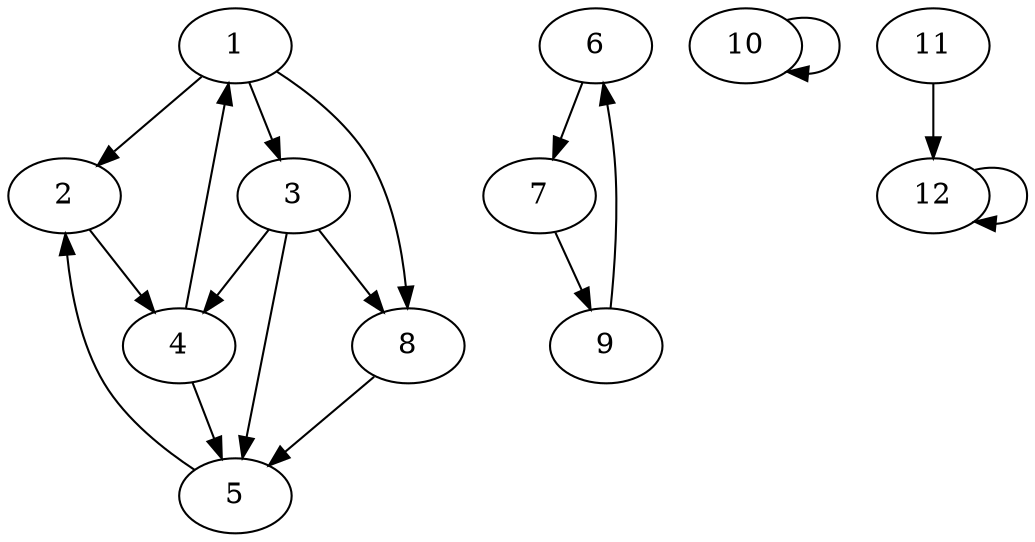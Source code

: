 digraph G {
  1 [ label="1" ];
  2 [ label="2" ];
  3 [ label="3" ];
  8 [ label="8" ];
  4 [ label="4" ];
  5 [ label="5" ];
  6 [ label="6" ];
  7 [ label="7" ];
  9 [ label="9" ];
  10 [ label="10" ];
  12 [ label="12" ];
  11 [ label="11" ];
  1 -> 2 [ label="" ];
  1 -> 3 [ label="" ];
  1 -> 8 [ label="" ];
  2 -> 4 [ label="" ];
  3 -> 5 [ label="" ];
  3 -> 8 [ label="" ];
  4 -> 5 [ label="" ];
  5 -> 2 [ label="" ];
  3 -> 4 [ label="" ];
  4 -> 1 [ label="" ];
  8 -> 5 [ label="" ];
  6 -> 7 [ label="" ];
  7 -> 9 [ label="" ];
  9 -> 6 [ label="" ];
  10 -> 10 [ label="" ];
  12 -> 12 [ label="" ];
  11 -> 12 [ label="" ];
}
